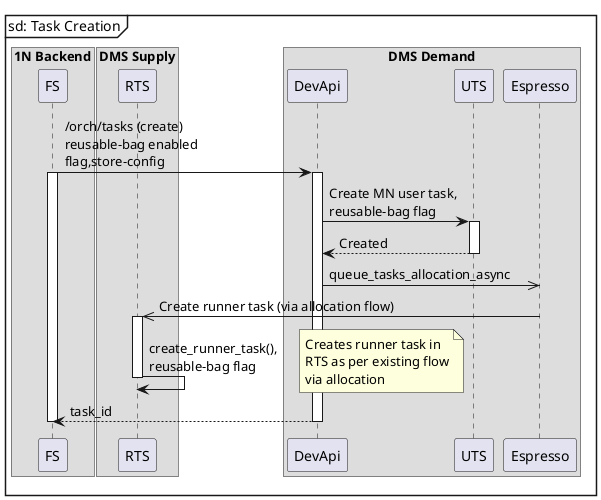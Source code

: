 @startuml
mainframe sd: Task Creation

box "1N Backend"
participant FS
box end

box "DMS Supply"
participant RTS
box end

box "DMS Demand"
participant DevApi
participant UTS
participant Espresso
box end

FS -> DevApi: /orch/tasks (create)\nreusable-bag enabled\nflag,store-config
activate FS
activate DevApi
DevApi -> UTS: Create MN user task,\nreusable-bag flag
activate UTS
UTS --> DevApi: Created
deactivate UTS
DevApi ->> Espresso: queue_tasks_allocation_async
Espresso ->> RTS: Create runner task (via allocation flow)
activate RTS
RTS -> RTS: create_runner_task(),\nreusable-bag flag
deactivate RTS
note right
Creates runner task in
RTS as per existing flow
via allocation
end note
DevApi --> FS: task_id
deactivate DevApi
deactivate FS

@enduml